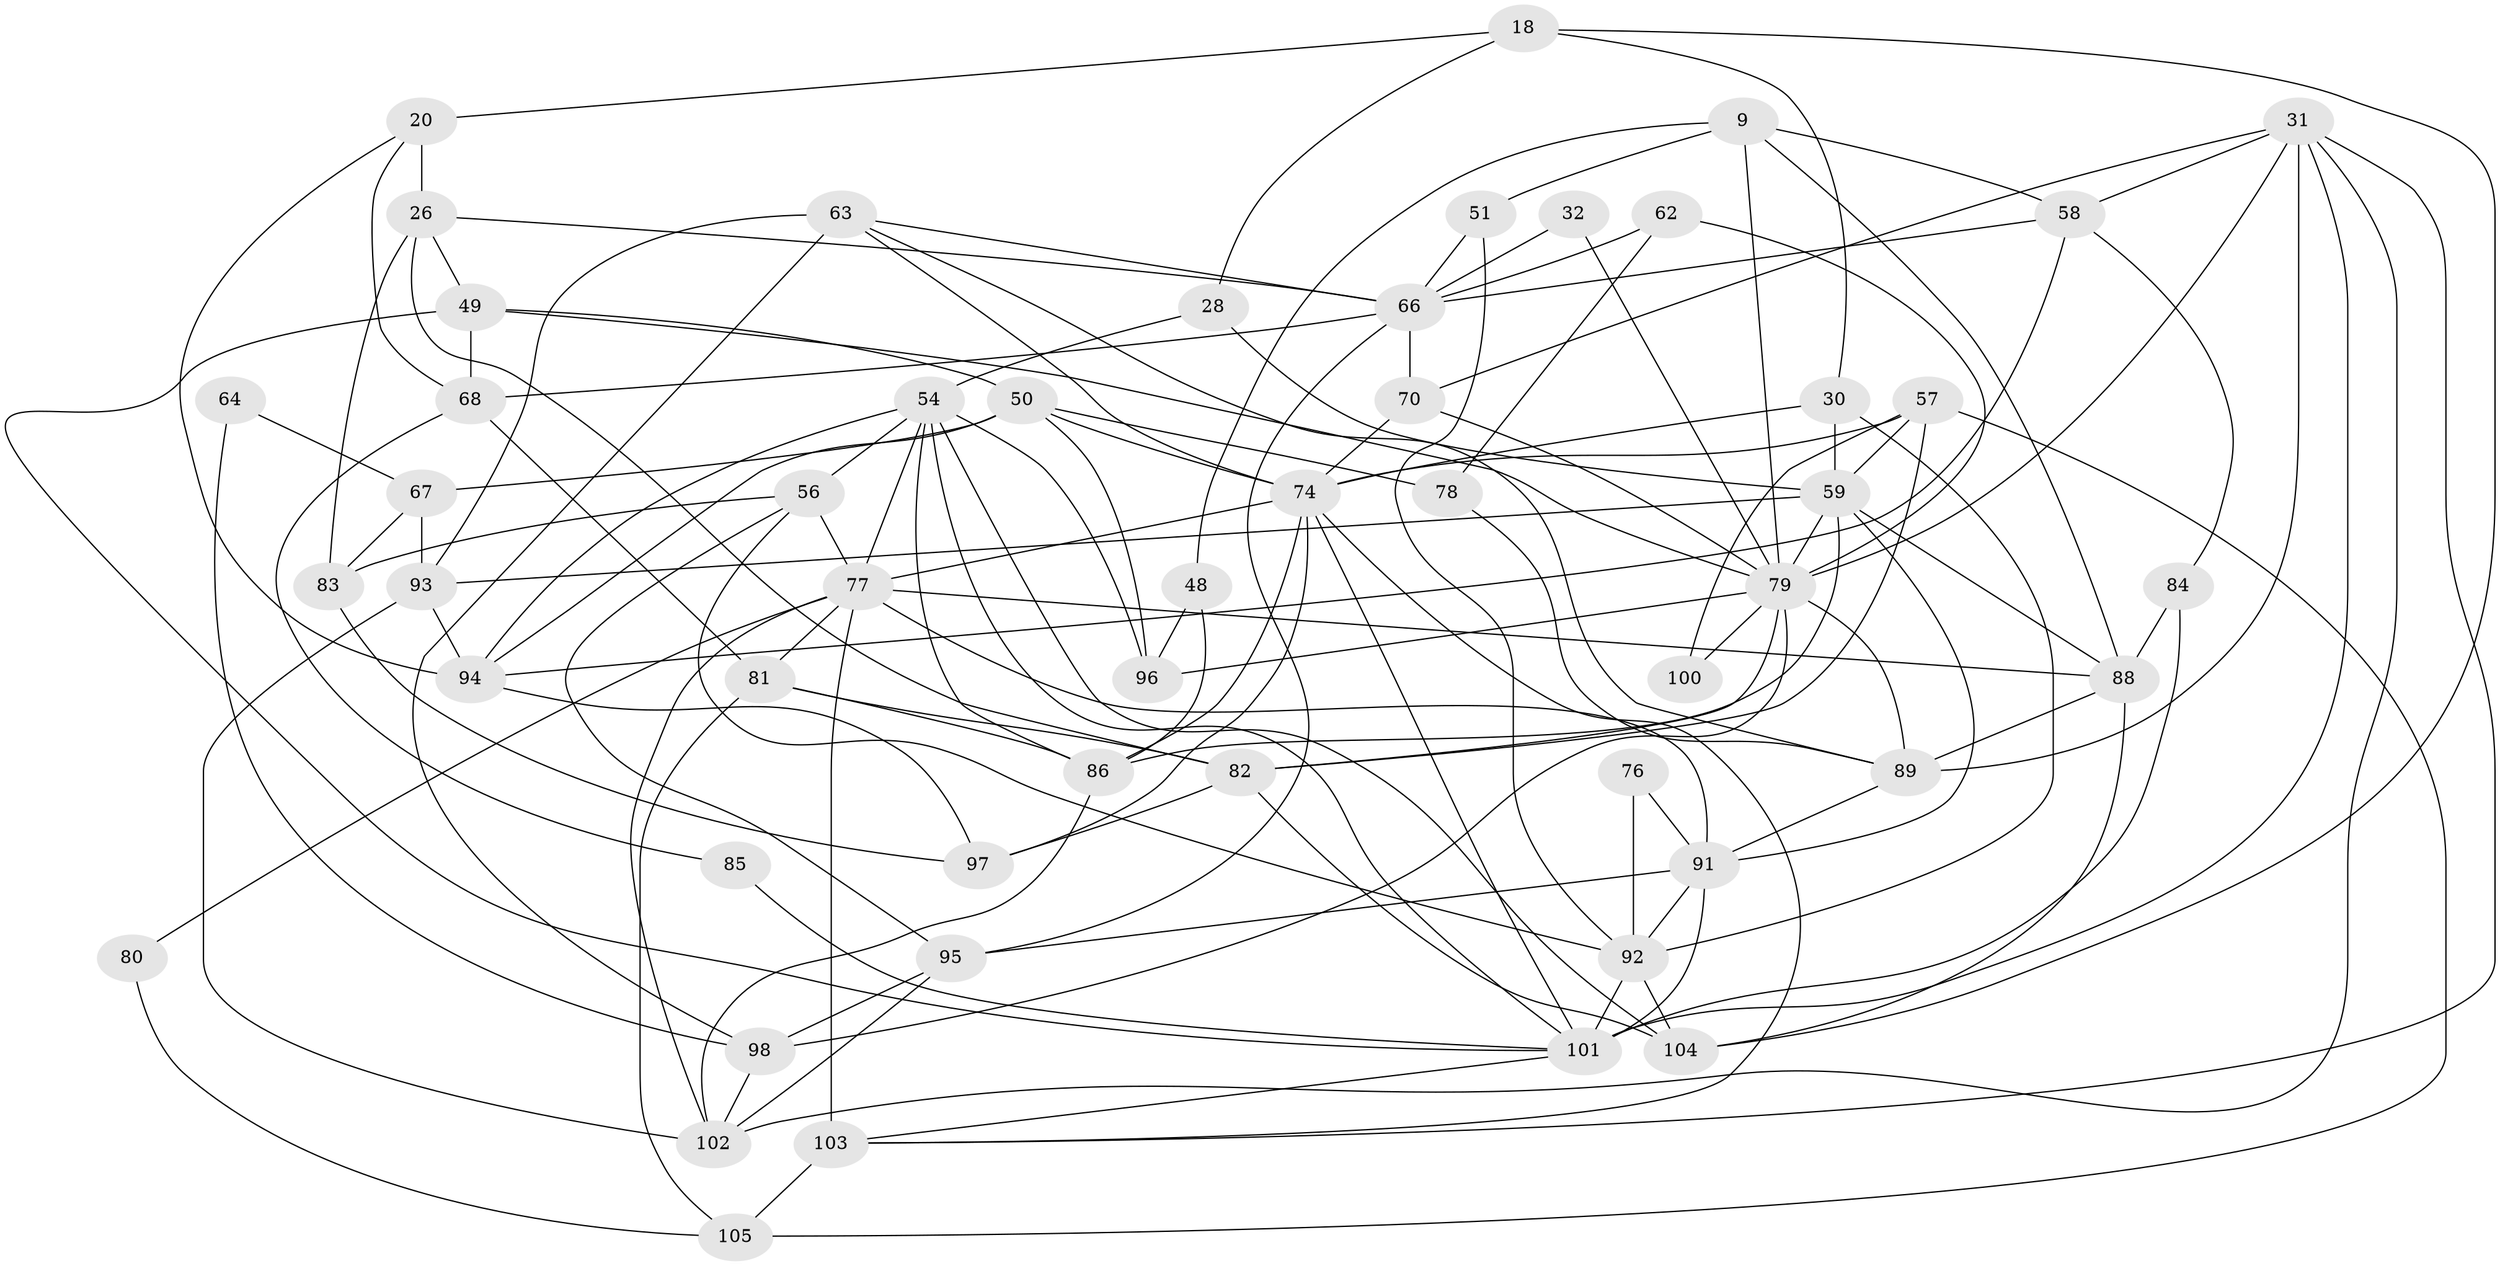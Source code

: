 // original degree distribution, {4: 0.2857142857142857, 5: 0.1523809523809524, 3: 0.2857142857142857, 2: 0.12380952380952381, 6: 0.10476190476190476, 8: 0.009523809523809525, 7: 0.02857142857142857, 9: 0.009523809523809525}
// Generated by graph-tools (version 1.1) at 2025/51/03/09/25 04:51:43]
// undirected, 52 vertices, 132 edges
graph export_dot {
graph [start="1"]
  node [color=gray90,style=filled];
  9;
  18;
  20 [super="+10"];
  26;
  28 [super="+12"];
  30;
  31;
  32;
  48;
  49 [super="+42"];
  50 [super="+22+19"];
  51;
  54 [super="+7+2"];
  56 [super="+37"];
  57;
  58 [super="+33"];
  59 [super="+46"];
  62;
  63;
  64;
  66 [super="+39+47"];
  67 [super="+13"];
  68;
  70 [super="+14"];
  74 [super="+69+65"];
  76;
  77 [super="+53"];
  78;
  79 [super="+75"];
  80;
  81 [super="+52"];
  82 [super="+43+71"];
  83;
  84;
  85;
  86 [super="+72+24"];
  88 [super="+44+73"];
  89 [super="+36"];
  91 [super="+11"];
  92 [super="+17"];
  93 [super="+90"];
  94 [super="+25+35"];
  95 [super="+15"];
  96;
  97;
  98 [super="+87+60"];
  100;
  101 [super="+29+61"];
  102 [super="+55"];
  103 [super="+99"];
  104 [super="+3"];
  105;
  9 -- 58;
  9 -- 48;
  9 -- 51;
  9 -- 79;
  9 -- 88;
  18 -- 30;
  18 -- 20;
  18 -- 28;
  18 -- 104;
  20 -- 26 [weight=2];
  20 -- 68;
  20 -- 94;
  26 -- 66;
  26 -- 82;
  26 -- 83;
  26 -- 49;
  28 -- 54 [weight=2];
  28 -- 59;
  30 -- 74;
  30 -- 59;
  30 -- 92;
  31 -- 79;
  31 -- 70 [weight=2];
  31 -- 89 [weight=2];
  31 -- 103;
  31 -- 102;
  31 -- 58;
  31 -- 101;
  32 -- 79;
  32 -- 66;
  48 -- 96;
  48 -- 86;
  49 -- 68;
  49 -- 50 [weight=2];
  49 -- 79;
  49 -- 101;
  50 -- 96;
  50 -- 67;
  50 -- 74 [weight=2];
  50 -- 78;
  50 -- 94;
  51 -- 92;
  51 -- 66;
  54 -- 96;
  54 -- 104;
  54 -- 77;
  54 -- 86 [weight=2];
  54 -- 94;
  54 -- 56;
  54 -- 101;
  56 -- 83;
  56 -- 77;
  56 -- 92;
  56 -- 95;
  57 -- 82;
  57 -- 100;
  57 -- 105;
  57 -- 74;
  57 -- 59;
  58 -- 66;
  58 -- 84;
  58 -- 94;
  59 -- 91;
  59 -- 86 [weight=2];
  59 -- 79;
  59 -- 88 [weight=2];
  59 -- 93;
  62 -- 78;
  62 -- 79;
  62 -- 66;
  63 -- 89;
  63 -- 93 [weight=2];
  63 -- 98;
  63 -- 74;
  63 -- 66;
  64 -- 67;
  64 -- 98;
  66 -- 95;
  66 -- 70;
  66 -- 68;
  67 -- 83;
  67 -- 93;
  68 -- 81;
  68 -- 85;
  70 -- 74;
  70 -- 79;
  74 -- 86 [weight=4];
  74 -- 103;
  74 -- 77;
  74 -- 97;
  74 -- 101;
  76 -- 92;
  76 -- 91;
  77 -- 88 [weight=2];
  77 -- 103 [weight=3];
  77 -- 102 [weight=2];
  77 -- 80;
  77 -- 81;
  77 -- 91;
  78 -- 89;
  79 -- 98 [weight=2];
  79 -- 96;
  79 -- 100;
  79 -- 89;
  79 -- 82 [weight=2];
  80 -- 105;
  81 -- 86 [weight=2];
  81 -- 105;
  81 -- 82;
  82 -- 104;
  82 -- 97;
  83 -- 97;
  84 -- 101 [weight=2];
  84 -- 88;
  85 -- 101;
  86 -- 102;
  88 -- 89;
  88 -- 104;
  89 -- 91;
  91 -- 101 [weight=2];
  91 -- 95 [weight=2];
  91 -- 92;
  92 -- 101;
  92 -- 104;
  93 -- 102;
  93 -- 94;
  94 -- 97;
  95 -- 98 [weight=2];
  95 -- 102;
  98 -- 102;
  101 -- 103;
  103 -- 105;
}
